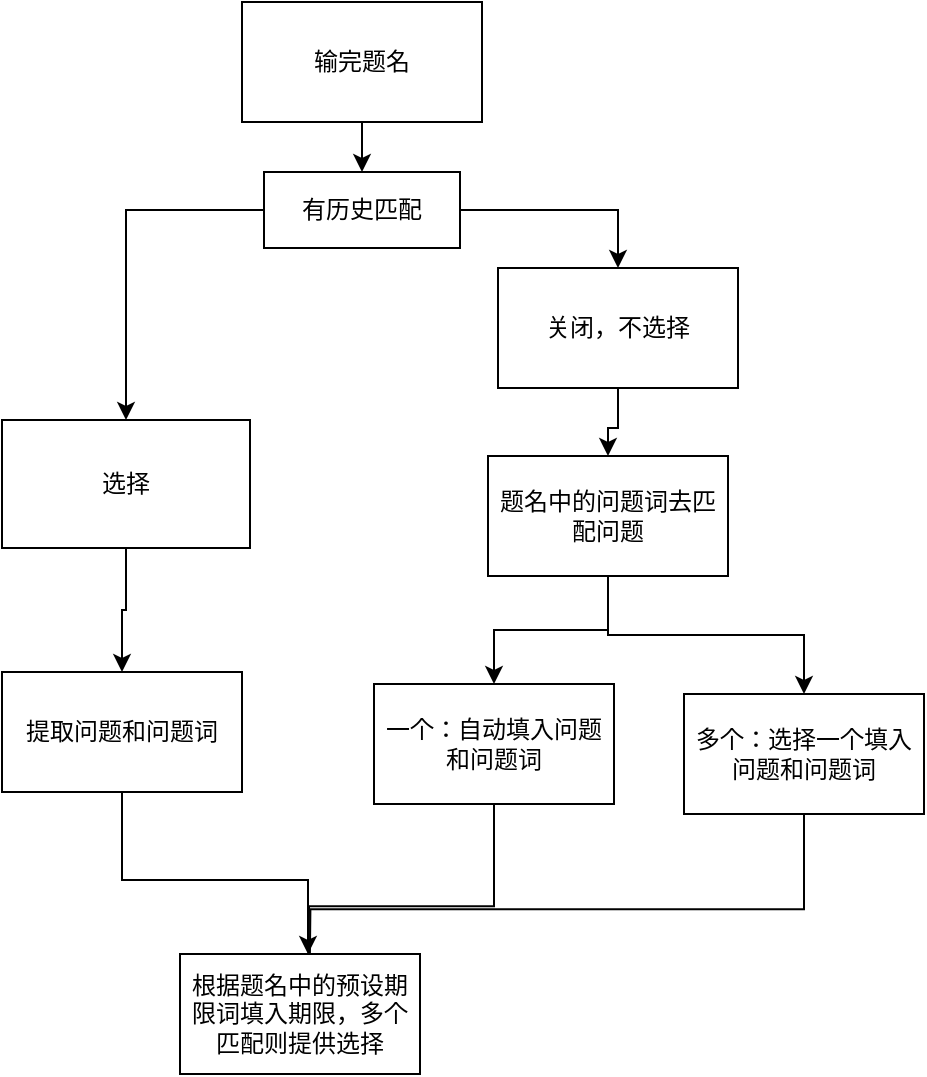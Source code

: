 <mxfile version="14.9.3" type="device"><diagram id="R1OwS30O06j1j5_FA_Kq" name="Page-1"><mxGraphModel dx="1294" dy="841" grid="0" gridSize="10" guides="1" tooltips="1" connect="1" arrows="1" fold="1" page="0" pageScale="1" pageWidth="827" pageHeight="1169" math="0" shadow="0"><root><mxCell id="0"/><mxCell id="1" parent="0"/><mxCell id="-UUFOJfmvQ_Z9AXEdlTY-4" value="" style="edgeStyle=orthogonalEdgeStyle;rounded=0;orthogonalLoop=1;jettySize=auto;html=1;" edge="1" parent="1" source="-UUFOJfmvQ_Z9AXEdlTY-1" target="-UUFOJfmvQ_Z9AXEdlTY-3"><mxGeometry relative="1" as="geometry"/></mxCell><mxCell id="-UUFOJfmvQ_Z9AXEdlTY-6" value="" style="edgeStyle=orthogonalEdgeStyle;rounded=0;orthogonalLoop=1;jettySize=auto;html=1;" edge="1" parent="1" source="-UUFOJfmvQ_Z9AXEdlTY-1" target="-UUFOJfmvQ_Z9AXEdlTY-5"><mxGeometry relative="1" as="geometry"/></mxCell><mxCell id="-UUFOJfmvQ_Z9AXEdlTY-1" value="有历史匹配" style="rounded=0;whiteSpace=wrap;html=1;" vertex="1" parent="1"><mxGeometry x="142" y="293" width="98" height="38" as="geometry"/></mxCell><mxCell id="-UUFOJfmvQ_Z9AXEdlTY-8" value="" style="edgeStyle=orthogonalEdgeStyle;rounded=0;orthogonalLoop=1;jettySize=auto;html=1;" edge="1" parent="1" source="-UUFOJfmvQ_Z9AXEdlTY-3" target="-UUFOJfmvQ_Z9AXEdlTY-7"><mxGeometry relative="1" as="geometry"/></mxCell><mxCell id="-UUFOJfmvQ_Z9AXEdlTY-3" value="选择" style="whiteSpace=wrap;html=1;rounded=0;" vertex="1" parent="1"><mxGeometry x="11" y="417" width="124" height="64" as="geometry"/></mxCell><mxCell id="-UUFOJfmvQ_Z9AXEdlTY-10" value="" style="edgeStyle=orthogonalEdgeStyle;rounded=0;orthogonalLoop=1;jettySize=auto;html=1;" edge="1" parent="1" source="-UUFOJfmvQ_Z9AXEdlTY-5" target="-UUFOJfmvQ_Z9AXEdlTY-9"><mxGeometry relative="1" as="geometry"/></mxCell><mxCell id="-UUFOJfmvQ_Z9AXEdlTY-5" value="关闭，不选择" style="whiteSpace=wrap;html=1;rounded=0;" vertex="1" parent="1"><mxGeometry x="259" y="341" width="120" height="60" as="geometry"/></mxCell><mxCell id="-UUFOJfmvQ_Z9AXEdlTY-22" value="" style="edgeStyle=orthogonalEdgeStyle;rounded=0;orthogonalLoop=1;jettySize=auto;html=1;" edge="1" parent="1" source="-UUFOJfmvQ_Z9AXEdlTY-7" target="-UUFOJfmvQ_Z9AXEdlTY-17"><mxGeometry relative="1" as="geometry"><mxPoint x="71" y="564" as="targetPoint"/><Array as="points"><mxPoint x="71" y="647"/><mxPoint x="164" y="647"/></Array></mxGeometry></mxCell><mxCell id="-UUFOJfmvQ_Z9AXEdlTY-7" value="提取问题和问题词" style="whiteSpace=wrap;html=1;rounded=0;" vertex="1" parent="1"><mxGeometry x="11" y="543" width="120" height="60" as="geometry"/></mxCell><mxCell id="-UUFOJfmvQ_Z9AXEdlTY-14" value="" style="edgeStyle=orthogonalEdgeStyle;rounded=0;orthogonalLoop=1;jettySize=auto;html=1;" edge="1" parent="1" source="-UUFOJfmvQ_Z9AXEdlTY-9" target="-UUFOJfmvQ_Z9AXEdlTY-13"><mxGeometry relative="1" as="geometry"/></mxCell><mxCell id="-UUFOJfmvQ_Z9AXEdlTY-16" value="" style="edgeStyle=orthogonalEdgeStyle;rounded=0;orthogonalLoop=1;jettySize=auto;html=1;" edge="1" parent="1" source="-UUFOJfmvQ_Z9AXEdlTY-9" target="-UUFOJfmvQ_Z9AXEdlTY-15"><mxGeometry relative="1" as="geometry"/></mxCell><mxCell id="-UUFOJfmvQ_Z9AXEdlTY-9" value="题名中的问题词去匹配问题" style="whiteSpace=wrap;html=1;rounded=0;" vertex="1" parent="1"><mxGeometry x="254" y="435" width="120" height="60" as="geometry"/></mxCell><mxCell id="-UUFOJfmvQ_Z9AXEdlTY-12" value="" style="edgeStyle=orthogonalEdgeStyle;rounded=0;orthogonalLoop=1;jettySize=auto;html=1;" edge="1" parent="1" source="-UUFOJfmvQ_Z9AXEdlTY-11" target="-UUFOJfmvQ_Z9AXEdlTY-1"><mxGeometry relative="1" as="geometry"/></mxCell><mxCell id="-UUFOJfmvQ_Z9AXEdlTY-11" value="输完题名" style="rounded=0;whiteSpace=wrap;html=1;" vertex="1" parent="1"><mxGeometry x="131" y="208" width="120" height="60" as="geometry"/></mxCell><mxCell id="-UUFOJfmvQ_Z9AXEdlTY-24" style="edgeStyle=orthogonalEdgeStyle;rounded=0;orthogonalLoop=1;jettySize=auto;html=1;exitX=0.5;exitY=1;exitDx=0;exitDy=0;" edge="1" parent="1" source="-UUFOJfmvQ_Z9AXEdlTY-13"><mxGeometry relative="1" as="geometry"><mxPoint x="164.0" y="711.333" as="targetPoint"/></mxGeometry></mxCell><mxCell id="-UUFOJfmvQ_Z9AXEdlTY-13" value="一个：自动填入问题和问题词" style="whiteSpace=wrap;html=1;rounded=0;" vertex="1" parent="1"><mxGeometry x="197" y="549" width="120" height="60" as="geometry"/></mxCell><mxCell id="-UUFOJfmvQ_Z9AXEdlTY-25" style="edgeStyle=orthogonalEdgeStyle;rounded=0;orthogonalLoop=1;jettySize=auto;html=1;exitX=0.5;exitY=1;exitDx=0;exitDy=0;" edge="1" parent="1" source="-UUFOJfmvQ_Z9AXEdlTY-15"><mxGeometry relative="1" as="geometry"><mxPoint x="164.667" y="709.333" as="targetPoint"/></mxGeometry></mxCell><mxCell id="-UUFOJfmvQ_Z9AXEdlTY-15" value="多个：选择一个填入问题和问题词" style="whiteSpace=wrap;html=1;rounded=0;" vertex="1" parent="1"><mxGeometry x="352" y="554" width="120" height="60" as="geometry"/></mxCell><mxCell id="-UUFOJfmvQ_Z9AXEdlTY-17" value="根据题名中的预设期限词填入期限，多个匹配则提供选择" style="whiteSpace=wrap;html=1;rounded=0;" vertex="1" parent="1"><mxGeometry x="100" y="684" width="120" height="60" as="geometry"/></mxCell></root></mxGraphModel></diagram></mxfile>